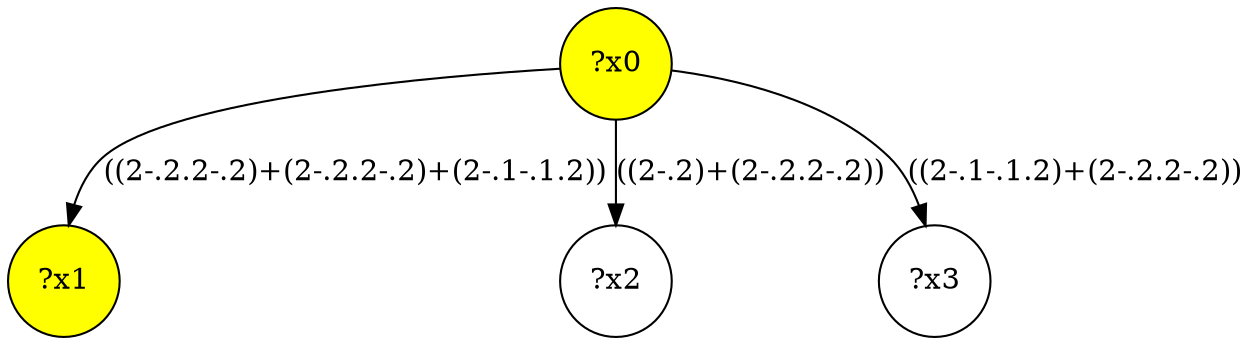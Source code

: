 digraph g {
	x0 [fillcolor="yellow", style="filled," shape=circle, label="?x0"];
	x1 [fillcolor="yellow", style="filled," shape=circle, label="?x1"];
	x0 -> x1 [label="((2-.2.2-.2)+(2-.2.2-.2)+(2-.1-.1.2))"];
	x2 [shape=circle, label="?x2"];
	x0 -> x2 [label="((2-.2)+(2-.2.2-.2))"];
	x3 [shape=circle, label="?x3"];
	x0 -> x3 [label="((2-.1-.1.2)+(2-.2.2-.2))"];
}
